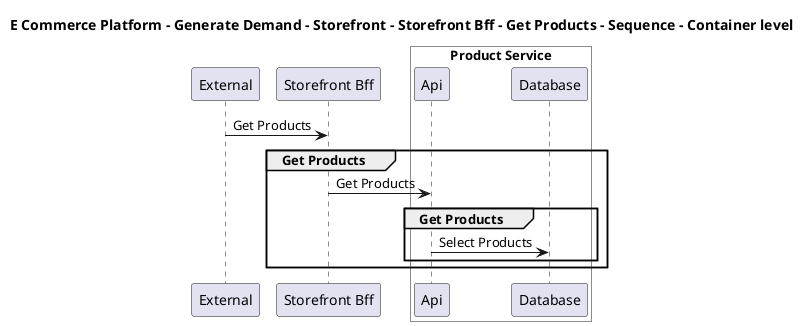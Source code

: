 @startuml

title E Commerce Platform - Generate Demand - Storefront - Storefront Bff - Get Products - Sequence - Container level

participant "External" as C4InterFlow.SoftwareSystems.ExternalSystem
participant "Storefront Bff" as ECommercePlatform.GenerateDemand.Storefront.SoftwareSystems.StorefrontBff

box "Product Service" #White
    participant "Api" as ECommercePlatform.CreateProduct.ProductInformationManagement.SoftwareSystems.ProductService.Containers.Api
    participant "Database" as ECommercePlatform.CreateProduct.ProductInformationManagement.SoftwareSystems.ProductService.Containers.Database
end box


C4InterFlow.SoftwareSystems.ExternalSystem -> ECommercePlatform.GenerateDemand.Storefront.SoftwareSystems.StorefrontBff : Get Products
group Get Products
ECommercePlatform.GenerateDemand.Storefront.SoftwareSystems.StorefrontBff -> ECommercePlatform.CreateProduct.ProductInformationManagement.SoftwareSystems.ProductService.Containers.Api : Get Products
group Get Products
ECommercePlatform.CreateProduct.ProductInformationManagement.SoftwareSystems.ProductService.Containers.Api -> ECommercePlatform.CreateProduct.ProductInformationManagement.SoftwareSystems.ProductService.Containers.Database : Select Products
end
end


@enduml
